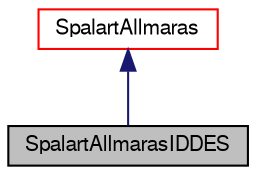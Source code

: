 digraph "SpalartAllmarasIDDES"
{
  bgcolor="transparent";
  edge [fontname="FreeSans",fontsize="10",labelfontname="FreeSans",labelfontsize="10"];
  node [fontname="FreeSans",fontsize="10",shape=record];
  Node21 [label="SpalartAllmarasIDDES",height=0.2,width=0.4,color="black", fillcolor="grey75", style="filled", fontcolor="black"];
  Node22 -> Node21 [dir="back",color="midnightblue",fontsize="10",style="solid",fontname="FreeSans"];
  Node22 [label="SpalartAllmaras",height=0.2,width=0.4,color="red",URL="$a30902.html",tooltip="SpalartAllmaras DES (SA + LES) turbulence model for incompressible flows. "];
}
